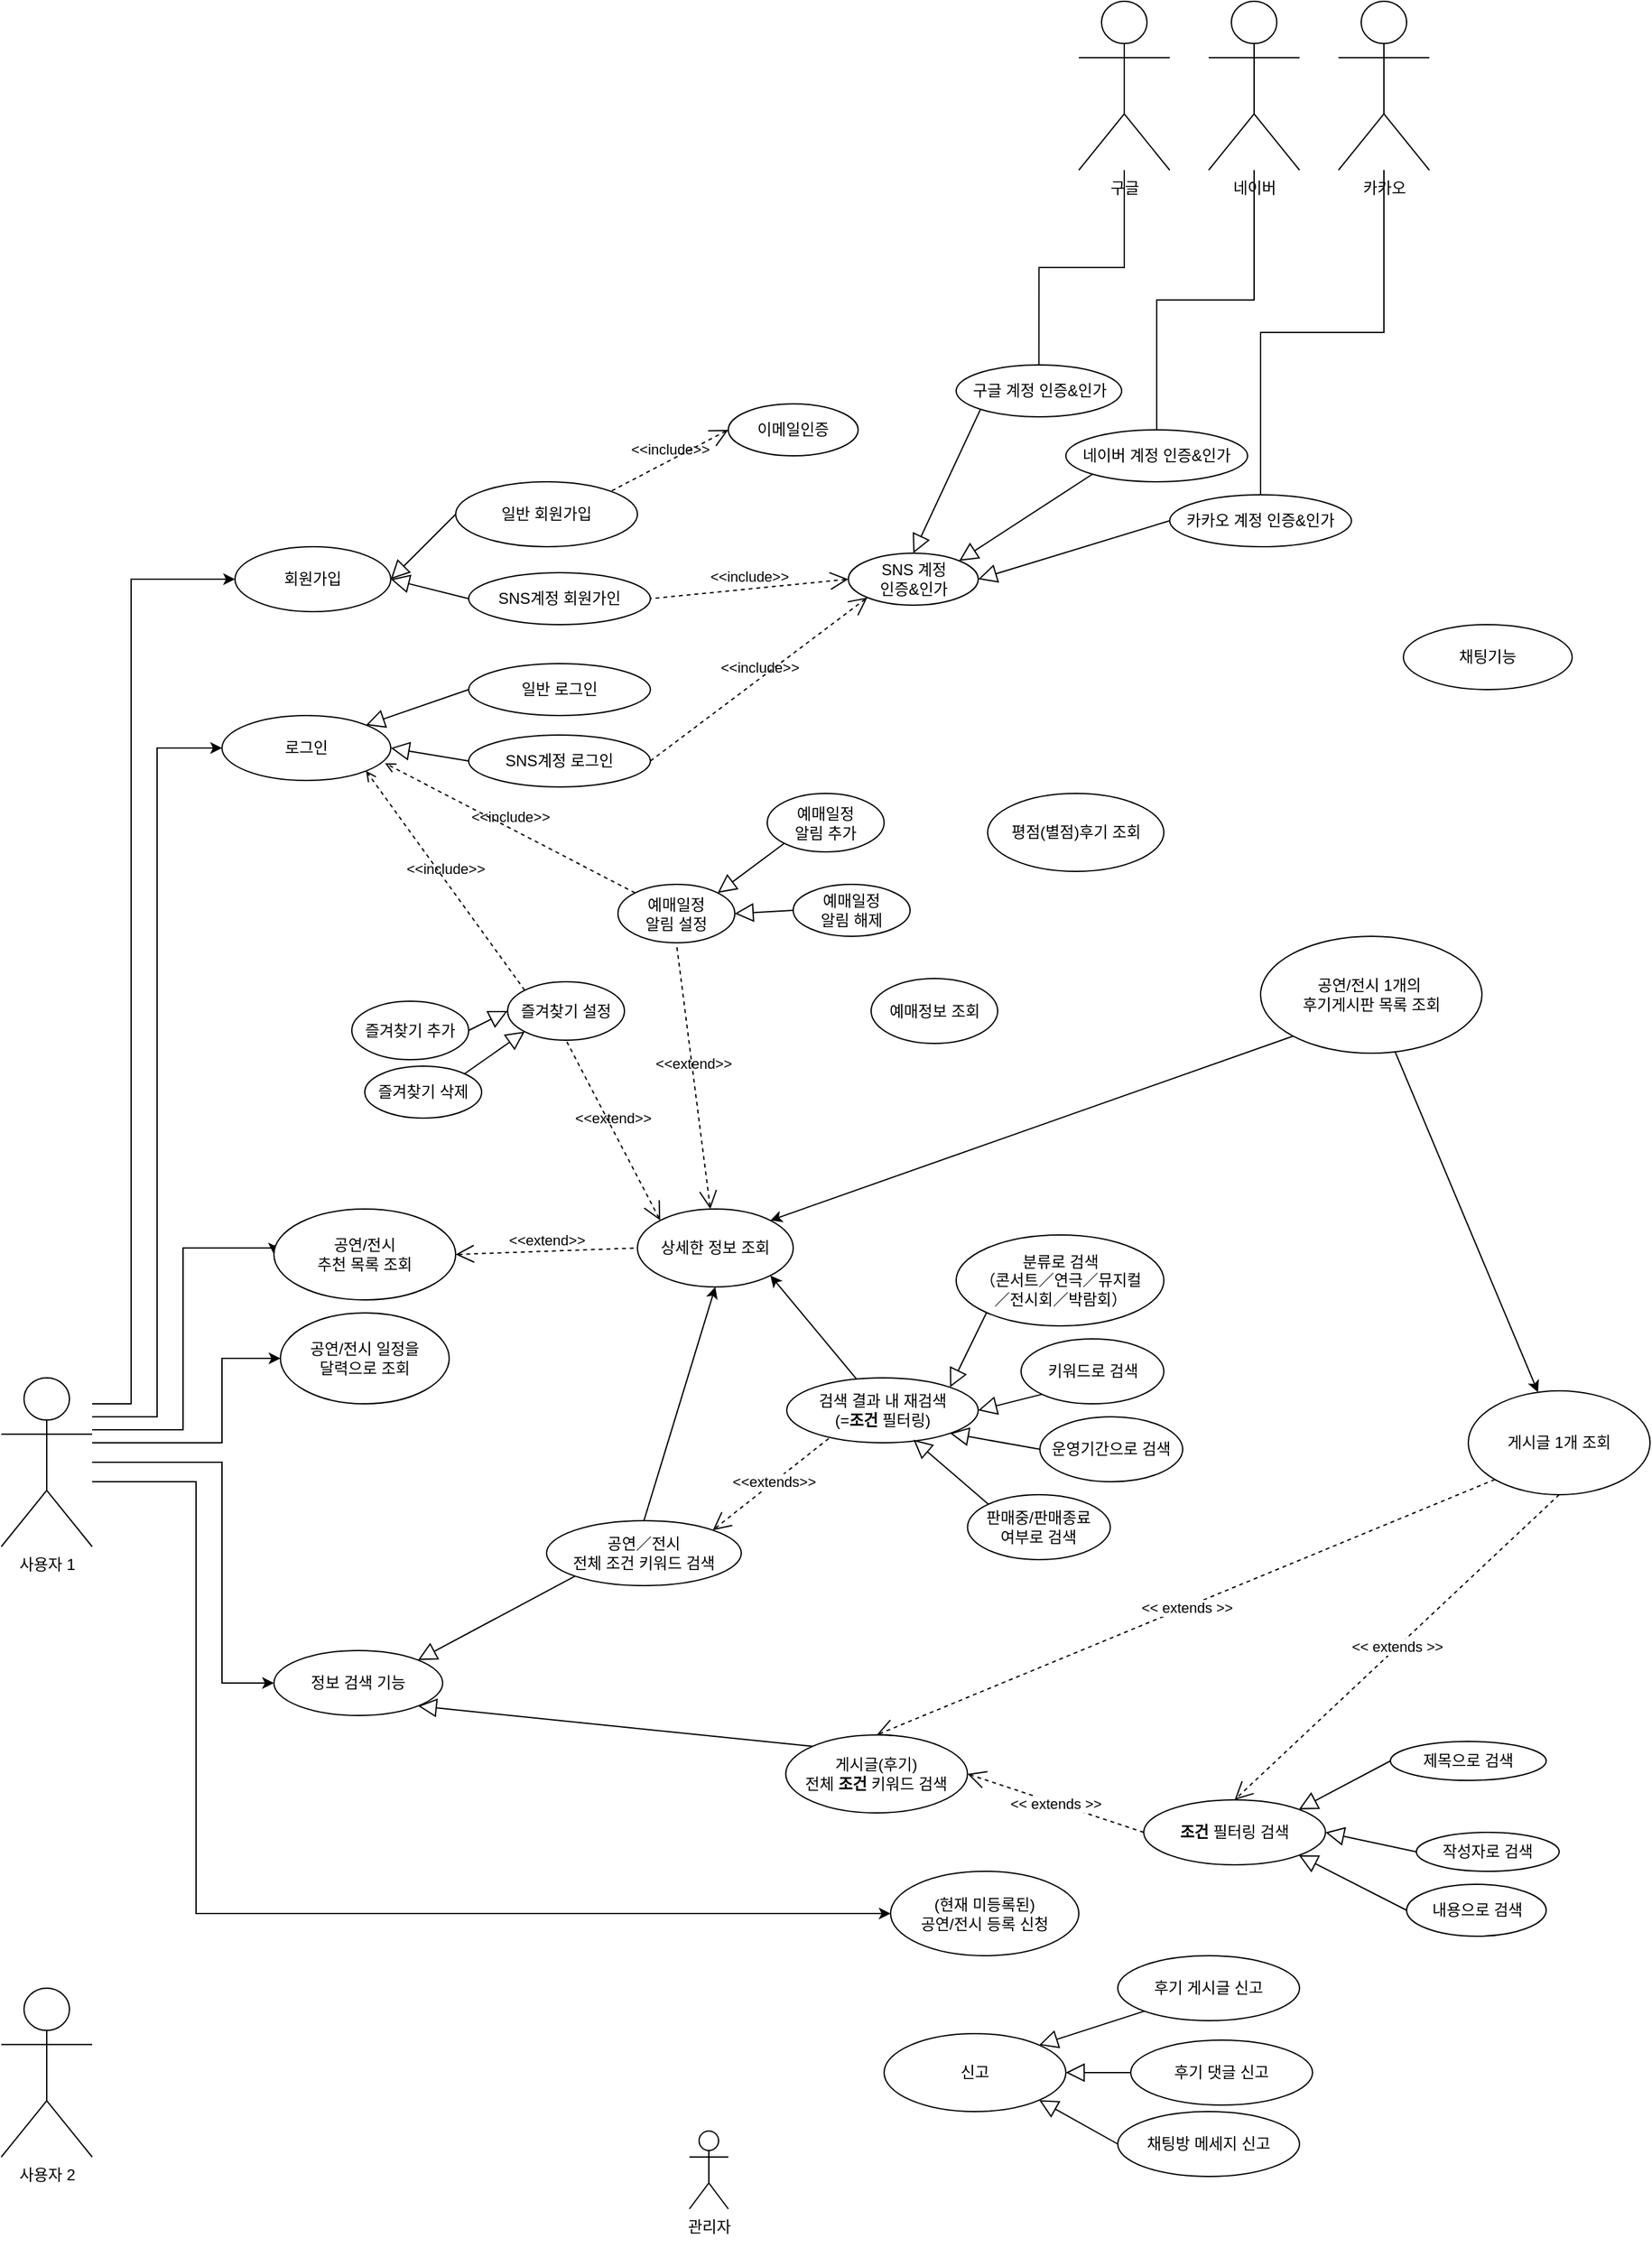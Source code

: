 <mxfile version="26.1.3">
  <diagram name="Page-1" id="13e1069c-82ec-6db2-03f1-153e76fe0fe0">
    <mxGraphModel dx="835" dy="2439" grid="1" gridSize="10" guides="1" tooltips="1" connect="1" arrows="1" fold="1" page="1" pageScale="1" pageWidth="1100" pageHeight="850" background="none" math="0" shadow="0">
      <root>
        <mxCell id="0" />
        <mxCell id="1" parent="0" />
        <mxCell id="wHWXGaC2DuD7eq64icSw-97" style="edgeStyle=orthogonalEdgeStyle;rounded=0;orthogonalLoop=1;jettySize=auto;html=1;entryX=0;entryY=0.5;entryDx=0;entryDy=0;" edge="1" parent="1" source="wHWXGaC2DuD7eq64icSw-1" target="wHWXGaC2DuD7eq64icSw-16">
          <mxGeometry relative="1" as="geometry">
            <Array as="points">
              <mxPoint x="130" y="170" />
              <mxPoint x="130" y="-465" />
            </Array>
          </mxGeometry>
        </mxCell>
        <mxCell id="wHWXGaC2DuD7eq64icSw-98" style="edgeStyle=orthogonalEdgeStyle;rounded=0;orthogonalLoop=1;jettySize=auto;html=1;entryX=0;entryY=0.5;entryDx=0;entryDy=0;" edge="1" parent="1" source="wHWXGaC2DuD7eq64icSw-1" target="wHWXGaC2DuD7eq64icSw-22">
          <mxGeometry relative="1" as="geometry">
            <Array as="points">
              <mxPoint x="150" y="180" />
              <mxPoint x="150" y="-335" />
            </Array>
          </mxGeometry>
        </mxCell>
        <mxCell id="wHWXGaC2DuD7eq64icSw-99" style="edgeStyle=orthogonalEdgeStyle;rounded=0;orthogonalLoop=1;jettySize=auto;html=1;entryX=0;entryY=0.5;entryDx=0;entryDy=0;" edge="1" parent="1" source="wHWXGaC2DuD7eq64icSw-1" target="wHWXGaC2DuD7eq64icSw-8">
          <mxGeometry relative="1" as="geometry">
            <Array as="points">
              <mxPoint x="170" y="190" />
              <mxPoint x="170" y="50" />
              <mxPoint x="240" y="50" />
            </Array>
          </mxGeometry>
        </mxCell>
        <mxCell id="wHWXGaC2DuD7eq64icSw-100" style="edgeStyle=orthogonalEdgeStyle;rounded=0;orthogonalLoop=1;jettySize=auto;html=1;entryX=0;entryY=0.5;entryDx=0;entryDy=0;" edge="1" parent="1" source="wHWXGaC2DuD7eq64icSw-1" target="wHWXGaC2DuD7eq64icSw-13">
          <mxGeometry relative="1" as="geometry">
            <Array as="points">
              <mxPoint x="200" y="200" />
              <mxPoint x="200" y="135" />
            </Array>
          </mxGeometry>
        </mxCell>
        <mxCell id="wHWXGaC2DuD7eq64icSw-109" style="edgeStyle=orthogonalEdgeStyle;rounded=0;orthogonalLoop=1;jettySize=auto;html=1;entryX=0;entryY=0.5;entryDx=0;entryDy=0;" edge="1" parent="1" source="wHWXGaC2DuD7eq64icSw-1" target="wHWXGaC2DuD7eq64icSw-105">
          <mxGeometry relative="1" as="geometry">
            <Array as="points">
              <mxPoint x="200" y="215" />
              <mxPoint x="200" y="385" />
            </Array>
          </mxGeometry>
        </mxCell>
        <mxCell id="wHWXGaC2DuD7eq64icSw-136" style="edgeStyle=orthogonalEdgeStyle;rounded=0;orthogonalLoop=1;jettySize=auto;html=1;entryX=0;entryY=0.5;entryDx=0;entryDy=0;" edge="1" parent="1" source="wHWXGaC2DuD7eq64icSw-1" target="wHWXGaC2DuD7eq64icSw-135">
          <mxGeometry relative="1" as="geometry">
            <Array as="points">
              <mxPoint x="180" y="230" />
              <mxPoint x="180" y="562" />
            </Array>
          </mxGeometry>
        </mxCell>
        <mxCell id="wHWXGaC2DuD7eq64icSw-1" value="사용자 1" style="shape=umlActor;verticalLabelPosition=bottom;verticalAlign=top;html=1;outlineConnect=0;" vertex="1" parent="1">
          <mxGeometry x="30" y="150" width="70" height="130" as="geometry" />
        </mxCell>
        <mxCell id="wHWXGaC2DuD7eq64icSw-4" value="일반 회원가입" style="ellipse;whiteSpace=wrap;html=1;" vertex="1" parent="1">
          <mxGeometry x="380" y="-540" width="140" height="50" as="geometry" />
        </mxCell>
        <mxCell id="wHWXGaC2DuD7eq64icSw-5" value="&lt;div&gt;SNS계정 로그인&lt;/div&gt;" style="ellipse;whiteSpace=wrap;html=1;" vertex="1" parent="1">
          <mxGeometry x="390" y="-345" width="140" height="40" as="geometry" />
        </mxCell>
        <mxCell id="wHWXGaC2DuD7eq64icSw-6" value="&lt;span style=&quot;background-color: transparent; color: light-dark(rgb(0, 0, 0), rgb(255, 255, 255));&quot;&gt;신고&lt;/span&gt;" style="ellipse;whiteSpace=wrap;html=1;" vertex="1" parent="1">
          <mxGeometry x="710" y="655" width="140" height="60" as="geometry" />
        </mxCell>
        <mxCell id="wHWXGaC2DuD7eq64icSw-163" style="rounded=0;orthogonalLoop=1;jettySize=auto;html=1;entryX=1;entryY=0;entryDx=0;entryDy=0;exitX=0;exitY=1;exitDx=0;exitDy=0;" edge="1" parent="1" source="wHWXGaC2DuD7eq64icSw-157" target="wHWXGaC2DuD7eq64icSw-7">
          <mxGeometry relative="1" as="geometry" />
        </mxCell>
        <mxCell id="wHWXGaC2DuD7eq64icSw-7" value="상세한 정보 조회" style="ellipse;whiteSpace=wrap;html=1;" vertex="1" parent="1">
          <mxGeometry x="520" y="20" width="120" height="60" as="geometry" />
        </mxCell>
        <mxCell id="wHWXGaC2DuD7eq64icSw-8" value="공연/전시&lt;div&gt;추천 목록 조회&lt;/div&gt;" style="ellipse;whiteSpace=wrap;html=1;" vertex="1" parent="1">
          <mxGeometry x="240" y="20" width="140" height="70" as="geometry" />
        </mxCell>
        <mxCell id="wHWXGaC2DuD7eq64icSw-11" value="즐겨찾기 설정" style="ellipse;whiteSpace=wrap;html=1;" vertex="1" parent="1">
          <mxGeometry x="420" y="-155" width="90" height="45" as="geometry" />
        </mxCell>
        <mxCell id="wHWXGaC2DuD7eq64icSw-13" value="공연/전시 일정을&lt;div&gt;달력으로 조회&lt;/div&gt;" style="ellipse;whiteSpace=wrap;html=1;" vertex="1" parent="1">
          <mxGeometry x="245" y="100" width="130" height="70" as="geometry" />
        </mxCell>
        <mxCell id="wHWXGaC2DuD7eq64icSw-16" value="회원가입" style="ellipse;whiteSpace=wrap;html=1;" vertex="1" parent="1">
          <mxGeometry x="210" y="-490" width="120" height="50" as="geometry" />
        </mxCell>
        <mxCell id="wHWXGaC2DuD7eq64icSw-18" value="SNS계정 회원가인" style="ellipse;whiteSpace=wrap;html=1;" vertex="1" parent="1">
          <mxGeometry x="390" y="-470" width="140" height="40" as="geometry" />
        </mxCell>
        <mxCell id="wHWXGaC2DuD7eq64icSw-19" value="" style="edgeStyle=none;html=1;endSize=12;endArrow=block;endFill=0;rounded=0;entryX=1;entryY=0.5;entryDx=0;entryDy=0;exitX=0;exitY=0.5;exitDx=0;exitDy=0;" edge="1" parent="1" source="wHWXGaC2DuD7eq64icSw-4" target="wHWXGaC2DuD7eq64icSw-16">
          <mxGeometry width="160" relative="1" as="geometry">
            <mxPoint x="410" y="-270" as="sourcePoint" />
            <mxPoint x="570" y="-270" as="targetPoint" />
          </mxGeometry>
        </mxCell>
        <mxCell id="wHWXGaC2DuD7eq64icSw-20" value="" style="edgeStyle=none;html=1;endSize=12;endArrow=block;endFill=0;rounded=0;entryX=1;entryY=0.5;entryDx=0;entryDy=0;exitX=0;exitY=0.5;exitDx=0;exitDy=0;" edge="1" parent="1" source="wHWXGaC2DuD7eq64icSw-18" target="wHWXGaC2DuD7eq64icSw-16">
          <mxGeometry width="160" relative="1" as="geometry">
            <mxPoint x="410" y="-495" as="sourcePoint" />
            <mxPoint x="340" y="-440" as="targetPoint" />
          </mxGeometry>
        </mxCell>
        <mxCell id="wHWXGaC2DuD7eq64icSw-22" value="로그인" style="ellipse;whiteSpace=wrap;html=1;" vertex="1" parent="1">
          <mxGeometry x="200" y="-360" width="130" height="50" as="geometry" />
        </mxCell>
        <mxCell id="wHWXGaC2DuD7eq64icSw-23" value="일반 로그인" style="ellipse;whiteSpace=wrap;html=1;" vertex="1" parent="1">
          <mxGeometry x="390" y="-400" width="140" height="40" as="geometry" />
        </mxCell>
        <mxCell id="wHWXGaC2DuD7eq64icSw-26" value="" style="edgeStyle=none;html=1;endSize=12;endArrow=block;endFill=0;rounded=0;exitX=0;exitY=0.5;exitDx=0;exitDy=0;entryX=1;entryY=0;entryDx=0;entryDy=0;" edge="1" parent="1" source="wHWXGaC2DuD7eq64icSw-23" target="wHWXGaC2DuD7eq64icSw-22">
          <mxGeometry width="160" relative="1" as="geometry">
            <mxPoint x="410" y="-270" as="sourcePoint" />
            <mxPoint x="570" y="-270" as="targetPoint" />
          </mxGeometry>
        </mxCell>
        <mxCell id="wHWXGaC2DuD7eq64icSw-30" value="" style="edgeStyle=none;html=1;endSize=12;endArrow=block;endFill=0;rounded=0;exitX=0;exitY=0.5;exitDx=0;exitDy=0;entryX=1;entryY=0.5;entryDx=0;entryDy=0;" edge="1" parent="1" source="wHWXGaC2DuD7eq64icSw-5" target="wHWXGaC2DuD7eq64icSw-22">
          <mxGeometry width="160" relative="1" as="geometry">
            <mxPoint x="400" y="-370" as="sourcePoint" />
            <mxPoint x="340" y="-325" as="targetPoint" />
          </mxGeometry>
        </mxCell>
        <mxCell id="wHWXGaC2DuD7eq64icSw-33" value="관리자&lt;div&gt;&lt;br&gt;&lt;/div&gt;" style="shape=umlActor;verticalLabelPosition=bottom;verticalAlign=top;html=1;outlineConnect=0;" vertex="1" parent="1">
          <mxGeometry x="560" y="730" width="30" height="60" as="geometry" />
        </mxCell>
        <mxCell id="wHWXGaC2DuD7eq64icSw-35" value="&lt;span style=&quot;background-color: transparent; color: light-dark(rgb(0, 0, 0), rgb(255, 255, 255));&quot;&gt;채팅방 메세지 신고&lt;/span&gt;" style="ellipse;whiteSpace=wrap;html=1;" vertex="1" parent="1">
          <mxGeometry x="890" y="715" width="140" height="50" as="geometry" />
        </mxCell>
        <mxCell id="wHWXGaC2DuD7eq64icSw-36" value="&lt;span style=&quot;background-color: transparent; color: light-dark(rgb(0, 0, 0), rgb(255, 255, 255));&quot;&gt;후기 댓글 신고&lt;/span&gt;" style="ellipse;whiteSpace=wrap;html=1;" vertex="1" parent="1">
          <mxGeometry x="900" y="660" width="140" height="50" as="geometry" />
        </mxCell>
        <mxCell id="wHWXGaC2DuD7eq64icSw-37" value="후기 게시글&lt;span style=&quot;background-color: transparent; color: light-dark(rgb(0, 0, 0), rgb(255, 255, 255));&quot;&gt;&amp;nbsp;신고&lt;/span&gt;" style="ellipse;whiteSpace=wrap;html=1;" vertex="1" parent="1">
          <mxGeometry x="890" y="595" width="140" height="50" as="geometry" />
        </mxCell>
        <mxCell id="wHWXGaC2DuD7eq64icSw-39" value="" style="edgeStyle=none;html=1;endSize=12;endArrow=block;endFill=0;rounded=0;entryX=1;entryY=0;entryDx=0;entryDy=0;exitX=0;exitY=1;exitDx=0;exitDy=0;" edge="1" parent="1" source="wHWXGaC2DuD7eq64icSw-37" target="wHWXGaC2DuD7eq64icSw-6">
          <mxGeometry width="160" relative="1" as="geometry">
            <mxPoint x="710" y="360" as="sourcePoint" />
            <mxPoint x="870" y="360" as="targetPoint" />
          </mxGeometry>
        </mxCell>
        <mxCell id="wHWXGaC2DuD7eq64icSw-40" value="" style="edgeStyle=none;html=1;endSize=12;endArrow=block;endFill=0;rounded=0;entryX=1;entryY=0.5;entryDx=0;entryDy=0;exitX=0;exitY=0.5;exitDx=0;exitDy=0;" edge="1" parent="1" source="wHWXGaC2DuD7eq64icSw-36" target="wHWXGaC2DuD7eq64icSw-6">
          <mxGeometry width="160" relative="1" as="geometry">
            <mxPoint x="910" y="272" as="sourcePoint" />
            <mxPoint x="839" y="309" as="targetPoint" />
          </mxGeometry>
        </mxCell>
        <mxCell id="wHWXGaC2DuD7eq64icSw-42" value="" style="edgeStyle=none;html=1;endSize=12;endArrow=block;endFill=0;rounded=0;entryX=1;entryY=1;entryDx=0;entryDy=0;exitX=0;exitY=0.5;exitDx=0;exitDy=0;" edge="1" parent="1" source="wHWXGaC2DuD7eq64icSw-35" target="wHWXGaC2DuD7eq64icSw-6">
          <mxGeometry width="160" relative="1" as="geometry">
            <mxPoint x="930" y="272" as="sourcePoint" />
            <mxPoint x="839" y="309" as="targetPoint" />
          </mxGeometry>
        </mxCell>
        <mxCell id="wHWXGaC2DuD7eq64icSw-103" style="rounded=0;orthogonalLoop=1;jettySize=auto;html=1;entryX=0.5;entryY=1;entryDx=0;entryDy=0;exitX=0.5;exitY=0;exitDx=0;exitDy=0;" edge="1" parent="1" source="wHWXGaC2DuD7eq64icSw-43" target="wHWXGaC2DuD7eq64icSw-7">
          <mxGeometry relative="1" as="geometry" />
        </mxCell>
        <mxCell id="wHWXGaC2DuD7eq64icSw-43" value="공연／전시 &lt;br&gt;전체 조건 키워드 검색" style="ellipse;whiteSpace=wrap;html=1;" vertex="1" parent="1">
          <mxGeometry x="450" y="260" width="150" height="50" as="geometry" />
        </mxCell>
        <mxCell id="wHWXGaC2DuD7eq64icSw-48" value="&amp;lt;&amp;lt;extend&amp;gt;&amp;gt;" style="edgeStyle=none;html=1;startArrow=open;endArrow=none;startSize=12;verticalAlign=bottom;dashed=1;labelBackgroundColor=none;rounded=0;exitX=0;exitY=0;exitDx=0;exitDy=0;entryX=0.5;entryY=1;entryDx=0;entryDy=0;" edge="1" parent="1" source="wHWXGaC2DuD7eq64icSw-7" target="wHWXGaC2DuD7eq64icSw-11">
          <mxGeometry width="160" relative="1" as="geometry">
            <mxPoint x="510" y="-100" as="sourcePoint" />
            <mxPoint x="670" y="-100" as="targetPoint" />
          </mxGeometry>
        </mxCell>
        <mxCell id="wHWXGaC2DuD7eq64icSw-52" value="예매일정&lt;div&gt;알림 설정&lt;/div&gt;" style="ellipse;whiteSpace=wrap;html=1;" vertex="1" parent="1">
          <mxGeometry x="505" y="-230" width="90" height="45" as="geometry" />
        </mxCell>
        <mxCell id="wHWXGaC2DuD7eq64icSw-54" value="&amp;lt;&amp;lt;extend&amp;gt;&amp;gt;" style="edgeStyle=none;html=1;startArrow=open;endArrow=none;startSize=12;verticalAlign=bottom;dashed=1;labelBackgroundColor=none;rounded=0;entryX=0.5;entryY=1;entryDx=0;entryDy=0;" edge="1" parent="1" target="wHWXGaC2DuD7eq64icSw-52" source="wHWXGaC2DuD7eq64icSw-7">
          <mxGeometry width="160" relative="1" as="geometry">
            <mxPoint x="550" y="-81" as="sourcePoint" />
            <mxPoint x="630" y="-140" as="targetPoint" />
          </mxGeometry>
        </mxCell>
        <mxCell id="wHWXGaC2DuD7eq64icSw-60" value="&amp;lt;&amp;lt;extends&amp;gt;&amp;gt;" style="edgeStyle=none;html=1;endSize=12;endArrow=open;endFill=0;rounded=0;entryX=1;entryY=0;entryDx=0;entryDy=0;exitX=0.251;exitY=0.86;exitDx=0;exitDy=0;dashed=1;exitPerimeter=0;" edge="1" parent="1" source="wHWXGaC2DuD7eq64icSw-150" target="wHWXGaC2DuD7eq64icSw-43">
          <mxGeometry width="160" relative="1" as="geometry">
            <mxPoint x="683.161" y="189.63" as="sourcePoint" />
            <mxPoint x="550" y="189" as="targetPoint" />
          </mxGeometry>
        </mxCell>
        <mxCell id="wHWXGaC2DuD7eq64icSw-66" value="이메일인증" style="ellipse;whiteSpace=wrap;html=1;" vertex="1" parent="1">
          <mxGeometry x="590" y="-600" width="100" height="40" as="geometry" />
        </mxCell>
        <mxCell id="wHWXGaC2DuD7eq64icSw-67" value="&amp;lt;&amp;lt;include&amp;gt;&amp;gt;" style="edgeStyle=none;html=1;startArrow=open;endArrow=none;startSize=12;verticalAlign=bottom;dashed=1;labelBackgroundColor=none;rounded=0;exitX=0;exitY=0.5;exitDx=0;exitDy=0;entryX=1;entryY=0;entryDx=0;entryDy=0;" edge="1" parent="1" source="wHWXGaC2DuD7eq64icSw-66" target="wHWXGaC2DuD7eq64icSw-4">
          <mxGeometry width="160" relative="1" as="geometry">
            <mxPoint x="550" y="-530" as="sourcePoint" />
            <mxPoint x="710" y="-530" as="targetPoint" />
          </mxGeometry>
        </mxCell>
        <mxCell id="wHWXGaC2DuD7eq64icSw-68" value="SNS 계정&lt;div&gt;인증&amp;amp;인가&lt;/div&gt;" style="ellipse;whiteSpace=wrap;html=1;" vertex="1" parent="1">
          <mxGeometry x="682.5" y="-485" width="100" height="40" as="geometry" />
        </mxCell>
        <mxCell id="wHWXGaC2DuD7eq64icSw-69" value="&amp;lt;&amp;lt;include&amp;gt;&amp;gt;" style="edgeStyle=none;html=1;startArrow=open;endArrow=none;startSize=12;verticalAlign=bottom;dashed=1;labelBackgroundColor=none;rounded=0;exitX=0;exitY=0.5;exitDx=0;exitDy=0;entryX=1;entryY=0.5;entryDx=0;entryDy=0;" edge="1" parent="1" source="wHWXGaC2DuD7eq64icSw-68" target="wHWXGaC2DuD7eq64icSw-18">
          <mxGeometry width="160" relative="1" as="geometry">
            <mxPoint x="637.5" y="-415" as="sourcePoint" />
            <mxPoint x="550" y="-430" as="targetPoint" />
          </mxGeometry>
        </mxCell>
        <mxCell id="wHWXGaC2DuD7eq64icSw-82" style="edgeStyle=orthogonalEdgeStyle;rounded=0;orthogonalLoop=1;jettySize=auto;html=1;entryX=0.5;entryY=0;entryDx=0;entryDy=0;endArrow=none;startFill=0;" edge="1" parent="1" source="wHWXGaC2DuD7eq64icSw-70" target="wHWXGaC2DuD7eq64icSw-73">
          <mxGeometry relative="1" as="geometry" />
        </mxCell>
        <mxCell id="wHWXGaC2DuD7eq64icSw-70" value="구글" style="shape=umlActor;verticalLabelPosition=bottom;verticalAlign=top;html=1;outlineConnect=0;" vertex="1" parent="1">
          <mxGeometry x="860" y="-910" width="70" height="130" as="geometry" />
        </mxCell>
        <mxCell id="wHWXGaC2DuD7eq64icSw-81" style="edgeStyle=orthogonalEdgeStyle;rounded=0;orthogonalLoop=1;jettySize=auto;html=1;entryX=0.5;entryY=0;entryDx=0;entryDy=0;endArrow=none;startFill=0;" edge="1" parent="1" source="wHWXGaC2DuD7eq64icSw-71" target="wHWXGaC2DuD7eq64icSw-74">
          <mxGeometry relative="1" as="geometry" />
        </mxCell>
        <mxCell id="wHWXGaC2DuD7eq64icSw-71" value="네이버" style="shape=umlActor;verticalLabelPosition=bottom;verticalAlign=top;html=1;outlineConnect=0;" vertex="1" parent="1">
          <mxGeometry x="960" y="-910" width="70" height="130" as="geometry" />
        </mxCell>
        <mxCell id="wHWXGaC2DuD7eq64icSw-83" style="edgeStyle=orthogonalEdgeStyle;rounded=0;orthogonalLoop=1;jettySize=auto;html=1;entryX=0.5;entryY=0;entryDx=0;entryDy=0;endArrow=none;startFill=0;" edge="1" parent="1" source="wHWXGaC2DuD7eq64icSw-72" target="wHWXGaC2DuD7eq64icSw-77">
          <mxGeometry relative="1" as="geometry" />
        </mxCell>
        <mxCell id="wHWXGaC2DuD7eq64icSw-72" value="카카오" style="shape=umlActor;verticalLabelPosition=bottom;verticalAlign=top;html=1;outlineConnect=0;" vertex="1" parent="1">
          <mxGeometry x="1060" y="-910" width="70" height="130" as="geometry" />
        </mxCell>
        <mxCell id="wHWXGaC2DuD7eq64icSw-73" value="구글 계정 인증&amp;amp;인가" style="ellipse;whiteSpace=wrap;html=1;" vertex="1" parent="1">
          <mxGeometry x="765.5" y="-630" width="127.5" height="40" as="geometry" />
        </mxCell>
        <mxCell id="wHWXGaC2DuD7eq64icSw-74" value="네이버 계정 인증&amp;amp;인가" style="ellipse;whiteSpace=wrap;html=1;" vertex="1" parent="1">
          <mxGeometry x="850" y="-580" width="140" height="40" as="geometry" />
        </mxCell>
        <mxCell id="wHWXGaC2DuD7eq64icSw-75" value="" style="edgeStyle=none;html=1;endSize=12;endArrow=block;endFill=0;rounded=0;entryX=0.5;entryY=0;entryDx=0;entryDy=0;exitX=0;exitY=1;exitDx=0;exitDy=0;" edge="1" parent="1" source="wHWXGaC2DuD7eq64icSw-73" target="wHWXGaC2DuD7eq64icSw-68">
          <mxGeometry width="160" relative="1" as="geometry">
            <mxPoint x="903" y="-340" as="sourcePoint" />
            <mxPoint x="823" y="-535" as="targetPoint" />
          </mxGeometry>
        </mxCell>
        <mxCell id="wHWXGaC2DuD7eq64icSw-76" value="" style="edgeStyle=none;html=1;endSize=12;endArrow=block;endFill=0;rounded=0;entryX=1;entryY=0;entryDx=0;entryDy=0;exitX=0;exitY=1;exitDx=0;exitDy=0;" edge="1" parent="1" source="wHWXGaC2DuD7eq64icSw-74" target="wHWXGaC2DuD7eq64icSw-68">
          <mxGeometry width="160" relative="1" as="geometry">
            <mxPoint x="903" y="-565" as="sourcePoint" />
            <mxPoint x="823" y="-535" as="targetPoint" />
          </mxGeometry>
        </mxCell>
        <mxCell id="wHWXGaC2DuD7eq64icSw-77" value="카카오 계정 인증&amp;amp;인가" style="ellipse;whiteSpace=wrap;html=1;" vertex="1" parent="1">
          <mxGeometry x="930" y="-530" width="140" height="40" as="geometry" />
        </mxCell>
        <mxCell id="wHWXGaC2DuD7eq64icSw-78" value="" style="edgeStyle=none;html=1;endSize=12;endArrow=block;endFill=0;rounded=0;entryX=1;entryY=0.5;entryDx=0;entryDy=0;exitX=0;exitY=0.5;exitDx=0;exitDy=0;" edge="1" parent="1" source="wHWXGaC2DuD7eq64icSw-77" target="wHWXGaC2DuD7eq64icSw-68">
          <mxGeometry width="160" relative="1" as="geometry">
            <mxPoint x="913" y="-470" as="sourcePoint" />
            <mxPoint x="833" y="-440" as="targetPoint" />
          </mxGeometry>
        </mxCell>
        <mxCell id="wHWXGaC2DuD7eq64icSw-85" value="&amp;lt;&amp;lt;extend&amp;gt;&amp;gt;" style="edgeStyle=none;html=1;startArrow=open;endArrow=none;startSize=12;verticalAlign=bottom;dashed=1;labelBackgroundColor=none;rounded=0;exitX=1;exitY=0.5;exitDx=0;exitDy=0;entryX=0;entryY=0.5;entryDx=0;entryDy=0;" edge="1" parent="1" source="wHWXGaC2DuD7eq64icSw-8" target="wHWXGaC2DuD7eq64icSw-7">
          <mxGeometry width="160" relative="1" as="geometry">
            <mxPoint x="340" y="190" as="sourcePoint" />
            <mxPoint x="500" y="190" as="targetPoint" />
          </mxGeometry>
        </mxCell>
        <mxCell id="wHWXGaC2DuD7eq64icSw-87" value="사용자 2" style="shape=umlActor;verticalLabelPosition=bottom;verticalAlign=top;html=1;outlineConnect=0;" vertex="1" parent="1">
          <mxGeometry x="30" y="620" width="70" height="130" as="geometry" />
        </mxCell>
        <mxCell id="wHWXGaC2DuD7eq64icSw-95" value="&amp;lt;&amp;lt;include&amp;gt;&amp;gt;" style="edgeStyle=none;html=1;startArrow=open;endArrow=none;startSize=12;verticalAlign=bottom;dashed=1;labelBackgroundColor=none;rounded=0;exitX=0;exitY=1;exitDx=0;exitDy=0;entryX=1;entryY=0.5;entryDx=0;entryDy=0;" edge="1" parent="1" source="wHWXGaC2DuD7eq64icSw-68" target="wHWXGaC2DuD7eq64icSw-5">
          <mxGeometry width="160" relative="1" as="geometry">
            <mxPoint x="693" y="-455" as="sourcePoint" />
            <mxPoint x="540" y="-440" as="targetPoint" />
          </mxGeometry>
        </mxCell>
        <mxCell id="wHWXGaC2DuD7eq64icSw-96" value="&amp;lt;&amp;lt;include&amp;gt;&amp;gt;" style="html=1;verticalAlign=bottom;labelBackgroundColor=none;endArrow=open;endFill=0;dashed=1;rounded=0;entryX=1;entryY=1;entryDx=0;entryDy=0;exitX=0;exitY=0;exitDx=0;exitDy=0;" edge="1" parent="1" source="wHWXGaC2DuD7eq64icSw-11" target="wHWXGaC2DuD7eq64icSw-22">
          <mxGeometry width="160" relative="1" as="geometry">
            <mxPoint x="430" y="-270" as="sourcePoint" />
            <mxPoint x="590" y="-270" as="targetPoint" />
          </mxGeometry>
        </mxCell>
        <mxCell id="wHWXGaC2DuD7eq64icSw-105" value="정보 검색 기능" style="ellipse;whiteSpace=wrap;html=1;" vertex="1" parent="1">
          <mxGeometry x="240" y="360" width="130" height="50" as="geometry" />
        </mxCell>
        <mxCell id="wHWXGaC2DuD7eq64icSw-111" value="채팅기능" style="ellipse;whiteSpace=wrap;html=1;" vertex="1" parent="1">
          <mxGeometry x="1110" y="-430" width="130" height="50" as="geometry" />
        </mxCell>
        <mxCell id="wHWXGaC2DuD7eq64icSw-116" value="예매일정&lt;div&gt;알림 추가&lt;/div&gt;" style="ellipse;whiteSpace=wrap;html=1;" vertex="1" parent="1">
          <mxGeometry x="620" y="-300" width="90" height="45" as="geometry" />
        </mxCell>
        <mxCell id="wHWXGaC2DuD7eq64icSw-117" value="예매일정&lt;div&gt;알림 해제&lt;/div&gt;" style="ellipse;whiteSpace=wrap;html=1;" vertex="1" parent="1">
          <mxGeometry x="640" y="-230" width="90" height="40" as="geometry" />
        </mxCell>
        <mxCell id="wHWXGaC2DuD7eq64icSw-118" value="&amp;lt;&amp;lt;include&amp;gt;&amp;gt;" style="html=1;verticalAlign=bottom;labelBackgroundColor=none;endArrow=open;endFill=0;dashed=1;rounded=0;entryX=0.966;entryY=0.735;entryDx=0;entryDy=0;exitX=0;exitY=0;exitDx=0;exitDy=0;entryPerimeter=0;" edge="1" parent="1" source="wHWXGaC2DuD7eq64icSw-52" target="wHWXGaC2DuD7eq64icSw-22">
          <mxGeometry width="160" relative="1" as="geometry">
            <mxPoint x="473" y="-203" as="sourcePoint" />
            <mxPoint x="321" y="-307" as="targetPoint" />
          </mxGeometry>
        </mxCell>
        <mxCell id="wHWXGaC2DuD7eq64icSw-119" value="즐겨찾기 추가" style="ellipse;whiteSpace=wrap;html=1;" vertex="1" parent="1">
          <mxGeometry x="300" y="-140" width="90" height="45" as="geometry" />
        </mxCell>
        <mxCell id="wHWXGaC2DuD7eq64icSw-120" value="즐겨찾기 삭제" style="ellipse;whiteSpace=wrap;html=1;" vertex="1" parent="1">
          <mxGeometry x="310" y="-90" width="90" height="40" as="geometry" />
        </mxCell>
        <mxCell id="wHWXGaC2DuD7eq64icSw-121" value="" style="edgeStyle=none;html=1;endSize=12;endArrow=block;endFill=0;rounded=0;entryX=0;entryY=0.5;entryDx=0;entryDy=0;exitX=1;exitY=0.5;exitDx=0;exitDy=0;" edge="1" parent="1" source="wHWXGaC2DuD7eq64icSw-119" target="wHWXGaC2DuD7eq64icSw-11">
          <mxGeometry width="160" relative="1" as="geometry">
            <mxPoint x="410" y="-80" as="sourcePoint" />
            <mxPoint x="570" y="-80" as="targetPoint" />
          </mxGeometry>
        </mxCell>
        <mxCell id="wHWXGaC2DuD7eq64icSw-122" value="" style="edgeStyle=none;html=1;endSize=12;endArrow=block;endFill=0;rounded=0;entryX=0;entryY=1;entryDx=0;entryDy=0;exitX=1;exitY=0;exitDx=0;exitDy=0;" edge="1" parent="1" source="wHWXGaC2DuD7eq64icSw-120" target="wHWXGaC2DuD7eq64icSw-11">
          <mxGeometry width="160" relative="1" as="geometry">
            <mxPoint x="400" y="-107" as="sourcePoint" />
            <mxPoint x="430" y="-122" as="targetPoint" />
          </mxGeometry>
        </mxCell>
        <mxCell id="wHWXGaC2DuD7eq64icSw-123" value="" style="edgeStyle=none;html=1;endSize=12;endArrow=block;endFill=0;rounded=0;entryX=1;entryY=0;entryDx=0;entryDy=0;exitX=0;exitY=1;exitDx=0;exitDy=0;" edge="1" parent="1" source="wHWXGaC2DuD7eq64icSw-116" target="wHWXGaC2DuD7eq64icSw-52">
          <mxGeometry width="160" relative="1" as="geometry">
            <mxPoint x="410" y="-97" as="sourcePoint" />
            <mxPoint x="440" y="-112" as="targetPoint" />
          </mxGeometry>
        </mxCell>
        <mxCell id="wHWXGaC2DuD7eq64icSw-124" value="" style="edgeStyle=none;html=1;endSize=12;endArrow=block;endFill=0;rounded=0;entryX=1;entryY=0.5;entryDx=0;entryDy=0;exitX=0;exitY=0.5;exitDx=0;exitDy=0;" edge="1" parent="1" source="wHWXGaC2DuD7eq64icSw-117" target="wHWXGaC2DuD7eq64icSw-52">
          <mxGeometry width="160" relative="1" as="geometry">
            <mxPoint x="420" y="-87" as="sourcePoint" />
            <mxPoint x="450" y="-102" as="targetPoint" />
          </mxGeometry>
        </mxCell>
        <mxCell id="wHWXGaC2DuD7eq64icSw-126" value="게시글(후기) &lt;br&gt;전체 &lt;b&gt;조건&lt;/b&gt; 키워드 검색" style="ellipse;whiteSpace=wrap;html=1;" vertex="1" parent="1">
          <mxGeometry x="634.25" y="425" width="140" height="60" as="geometry" />
        </mxCell>
        <mxCell id="wHWXGaC2DuD7eq64icSw-127" value="" style="edgeStyle=none;html=1;endSize=12;endArrow=block;endFill=0;rounded=0;exitX=0;exitY=1;exitDx=0;exitDy=0;entryX=1;entryY=0;entryDx=0;entryDy=0;" edge="1" parent="1" source="wHWXGaC2DuD7eq64icSw-43" target="wHWXGaC2DuD7eq64icSw-105">
          <mxGeometry width="160" relative="1" as="geometry">
            <mxPoint x="340" y="370" as="sourcePoint" />
            <mxPoint x="310" y="290" as="targetPoint" />
          </mxGeometry>
        </mxCell>
        <mxCell id="wHWXGaC2DuD7eq64icSw-128" value="" style="edgeStyle=none;html=1;endSize=12;endArrow=block;endFill=0;rounded=0;exitX=0;exitY=0;exitDx=0;exitDy=0;entryX=1;entryY=1;entryDx=0;entryDy=0;" edge="1" parent="1" source="wHWXGaC2DuD7eq64icSw-126" target="wHWXGaC2DuD7eq64icSw-105">
          <mxGeometry width="160" relative="1" as="geometry">
            <mxPoint x="520" y="311" as="sourcePoint" />
            <mxPoint x="351" y="377" as="targetPoint" />
          </mxGeometry>
        </mxCell>
        <mxCell id="wHWXGaC2DuD7eq64icSw-130" value="" style="edgeStyle=none;html=1;endSize=12;endArrow=block;endFill=0;rounded=0;exitX=0;exitY=0.5;exitDx=0;exitDy=0;entryX=1;entryY=0;entryDx=0;entryDy=0;" edge="1" parent="1" source="wHWXGaC2DuD7eq64icSw-140" target="wHWXGaC2DuD7eq64icSw-143">
          <mxGeometry width="160" relative="1" as="geometry">
            <mxPoint x="602.45" y="420.543" as="sourcePoint" />
            <mxPoint x="760" y="400" as="targetPoint" />
          </mxGeometry>
        </mxCell>
        <mxCell id="wHWXGaC2DuD7eq64icSw-132" value="" style="edgeStyle=none;html=1;endSize=12;endArrow=block;endFill=0;rounded=0;exitX=0;exitY=0.5;exitDx=0;exitDy=0;entryX=1;entryY=0.5;entryDx=0;entryDy=0;" edge="1" parent="1" source="wHWXGaC2DuD7eq64icSw-142" target="wHWXGaC2DuD7eq64icSw-143">
          <mxGeometry width="160" relative="1" as="geometry">
            <mxPoint x="599.159" y="455.57" as="sourcePoint" />
            <mxPoint x="810" y="410" as="targetPoint" />
          </mxGeometry>
        </mxCell>
        <mxCell id="wHWXGaC2DuD7eq64icSw-134" value="" style="edgeStyle=none;html=1;endSize=12;endArrow=block;endFill=0;rounded=0;exitX=0;exitY=0.5;exitDx=0;exitDy=0;entryX=1;entryY=1;entryDx=0;entryDy=0;" edge="1" parent="1" source="wHWXGaC2DuD7eq64icSw-141" target="wHWXGaC2DuD7eq64icSw-143">
          <mxGeometry width="160" relative="1" as="geometry">
            <mxPoint x="587.5" y="500" as="sourcePoint" />
            <mxPoint x="830" y="440" as="targetPoint" />
          </mxGeometry>
        </mxCell>
        <mxCell id="wHWXGaC2DuD7eq64icSw-135" value="(현재 미등록된)&lt;div&gt;공연/전시 등록 신청&lt;/div&gt;" style="ellipse;whiteSpace=wrap;html=1;" vertex="1" parent="1">
          <mxGeometry x="715" y="530" width="145" height="65" as="geometry" />
        </mxCell>
        <mxCell id="wHWXGaC2DuD7eq64icSw-140" value="제목으로 검색" style="ellipse;whiteSpace=wrap;html=1;" vertex="1" parent="1">
          <mxGeometry x="1100" y="430" width="120" height="30" as="geometry" />
        </mxCell>
        <mxCell id="wHWXGaC2DuD7eq64icSw-141" value="내용으로 검색" style="ellipse;whiteSpace=wrap;html=1;" vertex="1" parent="1">
          <mxGeometry x="1112.5" y="540" width="107.5" height="40" as="geometry" />
        </mxCell>
        <mxCell id="wHWXGaC2DuD7eq64icSw-142" value="작성자로 검색" style="ellipse;whiteSpace=wrap;html=1;" vertex="1" parent="1">
          <mxGeometry x="1120" y="500" width="110" height="30" as="geometry" />
        </mxCell>
        <mxCell id="wHWXGaC2DuD7eq64icSw-143" value="&lt;div&gt;&lt;span style=&quot;background-color: transparent; color: light-dark(rgb(0, 0, 0), rgb(255, 255, 255));&quot;&gt;&lt;b&gt;조건&lt;/b&gt; 필터링 검색&lt;/span&gt;&lt;/div&gt;" style="ellipse;whiteSpace=wrap;html=1;" vertex="1" parent="1">
          <mxGeometry x="910" y="475" width="140" height="50" as="geometry" />
        </mxCell>
        <mxCell id="wHWXGaC2DuD7eq64icSw-145" value="&amp;lt;&amp;lt; extends &amp;gt;&amp;gt;" style="edgeStyle=none;html=1;endSize=12;endArrow=open;endFill=0;rounded=0;exitX=0;exitY=0.5;exitDx=0;exitDy=0;entryX=1;entryY=0.5;entryDx=0;entryDy=0;dashed=1;" edge="1" parent="1" source="wHWXGaC2DuD7eq64icSw-143" target="wHWXGaC2DuD7eq64icSw-126">
          <mxGeometry width="160" relative="1" as="geometry">
            <mxPoint x="700" y="365" as="sourcePoint" />
            <mxPoint x="589" y="312" as="targetPoint" />
          </mxGeometry>
        </mxCell>
        <mxCell id="wHWXGaC2DuD7eq64icSw-146" value="운영기간으로 검색" style="ellipse;whiteSpace=wrap;html=1;" vertex="1" parent="1">
          <mxGeometry x="830" y="180" width="110" height="50" as="geometry" />
        </mxCell>
        <mxCell id="wHWXGaC2DuD7eq64icSw-147" value="키워드로 검색" style="ellipse;whiteSpace=wrap;html=1;" vertex="1" parent="1">
          <mxGeometry x="815.5" y="120" width="110" height="50" as="geometry" />
        </mxCell>
        <mxCell id="wHWXGaC2DuD7eq64icSw-148" value="분류로 검색&lt;div&gt;（콘서트／연극／뮤지컬&lt;/div&gt;&lt;div&gt;／전시회／박람회）&lt;/div&gt;" style="ellipse;whiteSpace=wrap;html=1;" vertex="1" parent="1">
          <mxGeometry x="765.5" y="40" width="160" height="70" as="geometry" />
        </mxCell>
        <mxCell id="wHWXGaC2DuD7eq64icSw-149" value="판매중/판매종료&lt;div&gt;여부로 검색&lt;/div&gt;" style="ellipse;whiteSpace=wrap;html=1;" vertex="1" parent="1">
          <mxGeometry x="774.25" y="240" width="110" height="50" as="geometry" />
        </mxCell>
        <mxCell id="wHWXGaC2DuD7eq64icSw-156" style="rounded=0;orthogonalLoop=1;jettySize=auto;html=1;entryX=1;entryY=1;entryDx=0;entryDy=0;" edge="1" parent="1" source="wHWXGaC2DuD7eq64icSw-150" target="wHWXGaC2DuD7eq64icSw-7">
          <mxGeometry relative="1" as="geometry" />
        </mxCell>
        <mxCell id="wHWXGaC2DuD7eq64icSw-150" value="검색 결과 내 재검색&lt;div&gt;(=&lt;b&gt;조건&lt;/b&gt; 필터링)&lt;/div&gt;" style="ellipse;whiteSpace=wrap;html=1;" vertex="1" parent="1">
          <mxGeometry x="635" y="150" width="147.5" height="50" as="geometry" />
        </mxCell>
        <mxCell id="wHWXGaC2DuD7eq64icSw-151" value="" style="edgeStyle=none;html=1;endSize=12;endArrow=block;endFill=0;rounded=0;exitX=0;exitY=1;exitDx=0;exitDy=0;entryX=1;entryY=0;entryDx=0;entryDy=0;" edge="1" parent="1" source="wHWXGaC2DuD7eq64icSw-148" target="wHWXGaC2DuD7eq64icSw-150">
          <mxGeometry width="160" relative="1" as="geometry">
            <mxPoint x="845.5" y="207" as="sourcePoint" />
            <mxPoint x="765.5" y="240" as="targetPoint" />
          </mxGeometry>
        </mxCell>
        <mxCell id="wHWXGaC2DuD7eq64icSw-152" value="" style="edgeStyle=none;html=1;endSize=12;endArrow=block;endFill=0;rounded=0;exitX=0;exitY=1;exitDx=0;exitDy=0;entryX=1;entryY=0.5;entryDx=0;entryDy=0;" edge="1" parent="1" source="wHWXGaC2DuD7eq64icSw-147" target="wHWXGaC2DuD7eq64icSw-150">
          <mxGeometry width="160" relative="1" as="geometry">
            <mxPoint x="840" y="85" as="sourcePoint" />
            <mxPoint x="772" y="168" as="targetPoint" />
          </mxGeometry>
        </mxCell>
        <mxCell id="wHWXGaC2DuD7eq64icSw-153" value="" style="edgeStyle=none;html=1;endSize=12;endArrow=block;endFill=0;rounded=0;exitX=0;exitY=0.5;exitDx=0;exitDy=0;entryX=1;entryY=1;entryDx=0;entryDy=0;" edge="1" parent="1" source="wHWXGaC2DuD7eq64icSw-146" target="wHWXGaC2DuD7eq64icSw-150">
          <mxGeometry width="160" relative="1" as="geometry">
            <mxPoint x="880" y="155" as="sourcePoint" />
            <mxPoint x="792" y="185" as="targetPoint" />
          </mxGeometry>
        </mxCell>
        <mxCell id="wHWXGaC2DuD7eq64icSw-154" value="" style="edgeStyle=none;html=1;endSize=12;endArrow=block;endFill=0;rounded=0;exitX=0;exitY=0;exitDx=0;exitDy=0;entryX=0.662;entryY=0.953;entryDx=0;entryDy=0;entryPerimeter=0;" edge="1" parent="1" source="wHWXGaC2DuD7eq64icSw-149" target="wHWXGaC2DuD7eq64icSw-150">
          <mxGeometry width="160" relative="1" as="geometry">
            <mxPoint x="880" y="215" as="sourcePoint" />
            <mxPoint x="772" y="202" as="targetPoint" />
          </mxGeometry>
        </mxCell>
        <mxCell id="wHWXGaC2DuD7eq64icSw-160" style="rounded=0;orthogonalLoop=1;jettySize=auto;html=1;" edge="1" parent="1" source="wHWXGaC2DuD7eq64icSw-157" target="wHWXGaC2DuD7eq64icSw-158">
          <mxGeometry relative="1" as="geometry" />
        </mxCell>
        <mxCell id="wHWXGaC2DuD7eq64icSw-157" value="공연/전시 1개의&amp;nbsp;&lt;div&gt;후기게시판 목록 조회&lt;/div&gt;" style="ellipse;whiteSpace=wrap;html=1;" vertex="1" parent="1">
          <mxGeometry x="1000" y="-190" width="170.5" height="90" as="geometry" />
        </mxCell>
        <mxCell id="wHWXGaC2DuD7eq64icSw-158" value="게시글 1개 조회" style="ellipse;whiteSpace=wrap;html=1;" vertex="1" parent="1">
          <mxGeometry x="1160" y="160" width="140" height="80" as="geometry" />
        </mxCell>
        <mxCell id="wHWXGaC2DuD7eq64icSw-159" value="&amp;lt;&amp;lt; extends &amp;gt;&amp;gt;" style="edgeStyle=none;html=1;endSize=12;endArrow=open;endFill=0;rounded=0;entryX=0.5;entryY=0;entryDx=0;entryDy=0;dashed=1;exitX=0.5;exitY=1;exitDx=0;exitDy=0;" edge="1" parent="1" source="wHWXGaC2DuD7eq64icSw-158" target="wHWXGaC2DuD7eq64icSw-143">
          <mxGeometry width="160" relative="1" as="geometry">
            <mxPoint x="1150" y="160" as="sourcePoint" />
            <mxPoint x="1140" y="200" as="targetPoint" />
          </mxGeometry>
        </mxCell>
        <mxCell id="wHWXGaC2DuD7eq64icSw-162" value="&amp;lt;&amp;lt; extends &amp;gt;&amp;gt;" style="edgeStyle=none;html=1;endSize=12;endArrow=open;endFill=0;rounded=0;entryX=0.5;entryY=0;entryDx=0;entryDy=0;dashed=1;exitX=0;exitY=1;exitDx=0;exitDy=0;" edge="1" parent="1" source="wHWXGaC2DuD7eq64icSw-158" target="wHWXGaC2DuD7eq64icSw-126">
          <mxGeometry width="160" relative="1" as="geometry">
            <mxPoint x="1146" y="210" as="sourcePoint" />
            <mxPoint x="990" y="485" as="targetPoint" />
          </mxGeometry>
        </mxCell>
        <mxCell id="wHWXGaC2DuD7eq64icSw-164" value="예매정보 조회" style="ellipse;whiteSpace=wrap;html=1;" vertex="1" parent="1">
          <mxGeometry x="700" y="-157.5" width="97.5" height="50" as="geometry" />
        </mxCell>
        <mxCell id="wHWXGaC2DuD7eq64icSw-165" value="평점(별점)후기 조회" style="ellipse;whiteSpace=wrap;html=1;" vertex="1" parent="1">
          <mxGeometry x="789.75" y="-300" width="135.75" height="60" as="geometry" />
        </mxCell>
      </root>
    </mxGraphModel>
  </diagram>
</mxfile>
